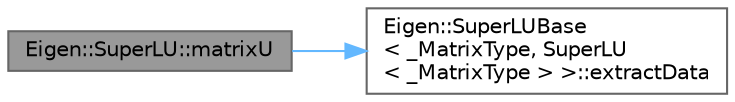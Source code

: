 digraph "Eigen::SuperLU::matrixU"
{
 // LATEX_PDF_SIZE
  bgcolor="transparent";
  edge [fontname=Helvetica,fontsize=10,labelfontname=Helvetica,labelfontsize=10];
  node [fontname=Helvetica,fontsize=10,shape=box,height=0.2,width=0.4];
  rankdir="LR";
  Node1 [id="Node000001",label="Eigen::SuperLU::matrixU",height=0.2,width=0.4,color="gray40", fillcolor="grey60", style="filled", fontcolor="black",tooltip=" "];
  Node1 -> Node2 [id="edge1_Node000001_Node000002",color="steelblue1",style="solid",tooltip=" "];
  Node2 [id="Node000002",label="Eigen::SuperLUBase\l\< _MatrixType, SuperLU\l\< _MatrixType \> \>::extractData",height=0.2,width=0.4,color="grey40", fillcolor="white", style="filled",URL="$class_eigen_1_1_super_l_u_base.html#a0a163728356b4dcca91e4ed7124e6f8e",tooltip=" "];
}
